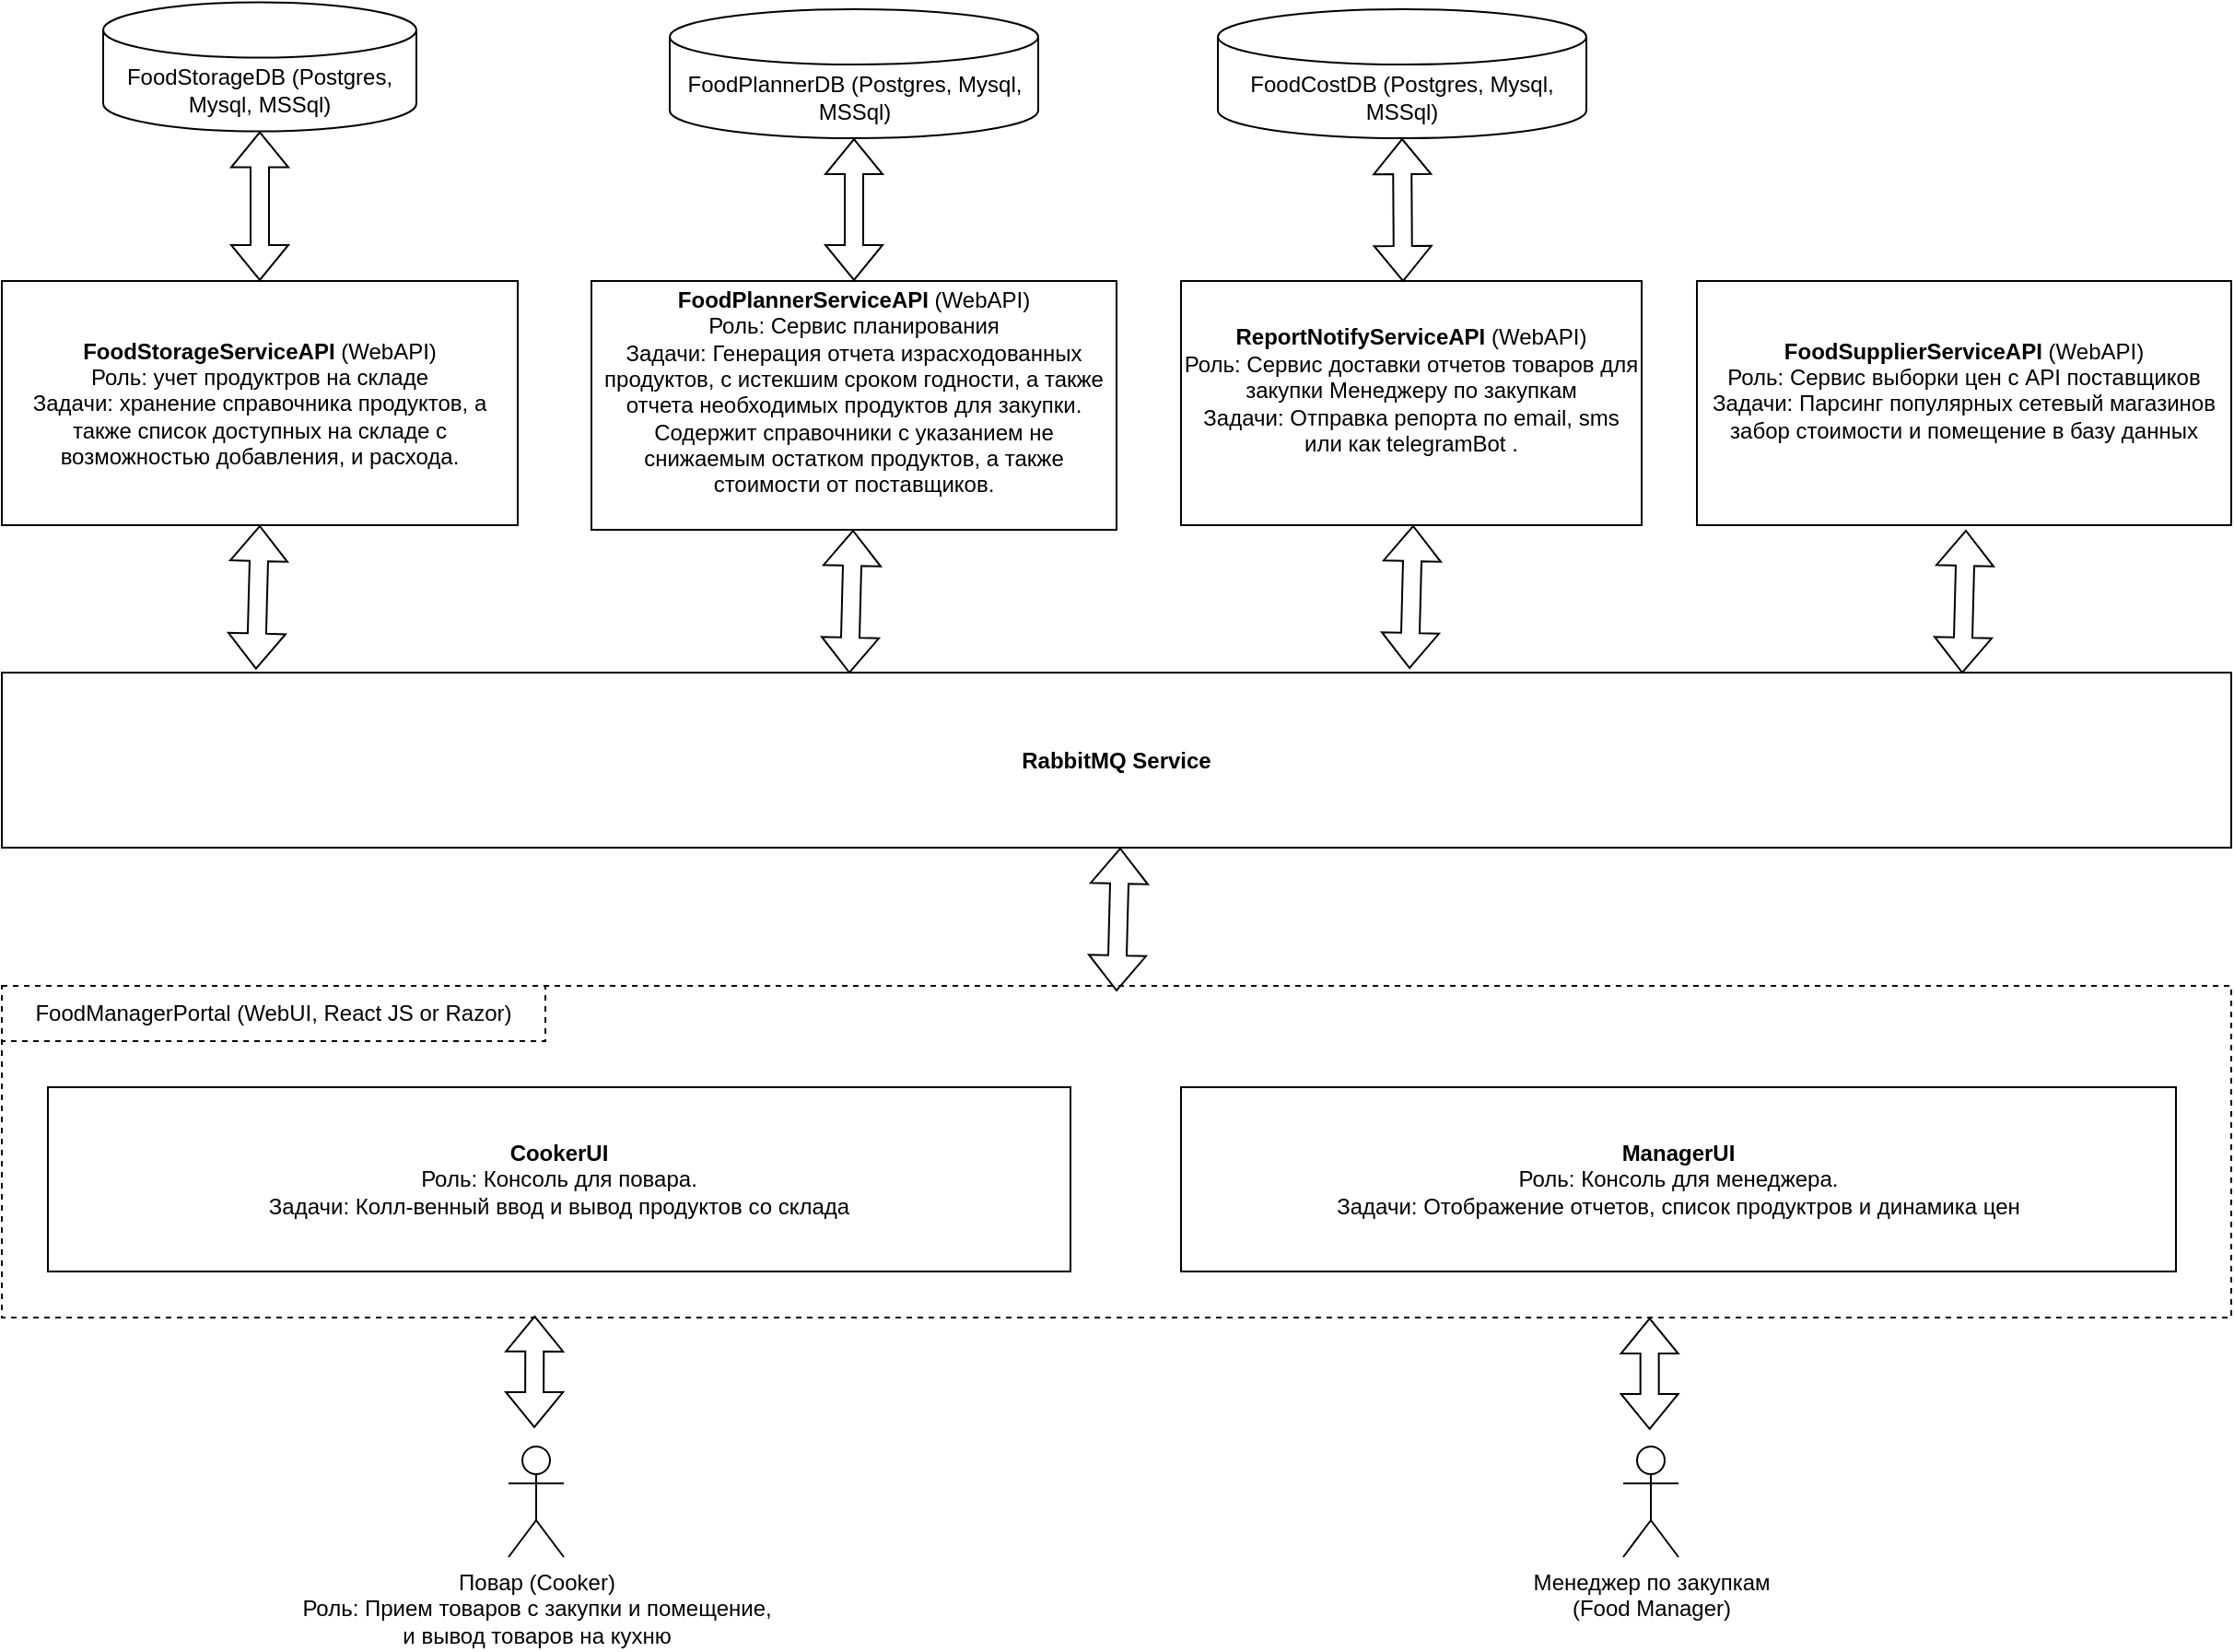 <mxfile version="22.0.0" type="device">
  <diagram name="Page-1" id="T6cko9FeHpLKsRzLdbao">
    <mxGraphModel dx="1891" dy="1093" grid="1" gridSize="10" guides="1" tooltips="1" connect="1" arrows="1" fold="1" page="1" pageScale="1" pageWidth="850" pageHeight="1100" math="0" shadow="0">
      <root>
        <mxCell id="0" />
        <mxCell id="1" parent="0" />
        <mxCell id="_-U-S_5GEpXPM-ycMZ6S-1" value="FoodStorageDB (Postgres, Mysql, MSSql)" style="shape=cylinder3;whiteSpace=wrap;html=1;boundedLbl=1;backgroundOutline=1;size=15;" parent="1" vertex="1">
          <mxGeometry x="205" y="66.25" width="170" height="70" as="geometry" />
        </mxCell>
        <mxCell id="_-U-S_5GEpXPM-ycMZ6S-2" value="&lt;b&gt;FoodStorageServiceAPI&amp;nbsp;&lt;/b&gt;(WebAPI)&lt;br&gt;Роль: учет продуктров на складе&lt;br&gt;Задачи: хранение справочника продуктов, а также список доступных на складе с возможностью добавления, и расхода." style="rounded=0;whiteSpace=wrap;html=1;" parent="1" vertex="1">
          <mxGeometry x="150" y="217.5" width="280" height="132.5" as="geometry" />
        </mxCell>
        <mxCell id="_-U-S_5GEpXPM-ycMZ6S-3" value="&lt;b&gt;FoodPlannerServiceAPI&lt;/b&gt; (WebAPI)&lt;br&gt;Роль: Сервис планирования&lt;br&gt;Задачи: Генерация отчета израсходованных продуктов, c истекшим сроком годности, а также отчета необходимых продуктов для закупки. Содержит справочники с указанием не снижаемым остатком продуктов, а также стоимости от поставщиков.&lt;br&gt;&amp;nbsp;" style="rounded=0;whiteSpace=wrap;html=1;" parent="1" vertex="1">
          <mxGeometry x="470" y="217.5" width="285" height="135" as="geometry" />
        </mxCell>
        <mxCell id="_-U-S_5GEpXPM-ycMZ6S-4" value="Повар (Cooker)&lt;br&gt;Роль: Прием товаров с закупки и помещение, &lt;br&gt;и вывод товаров на кухню" style="shape=umlActor;verticalLabelPosition=bottom;verticalAlign=top;html=1;outlineConnect=0;" parent="1" vertex="1">
          <mxGeometry x="425" y="850" width="30" height="60" as="geometry" />
        </mxCell>
        <mxCell id="_-U-S_5GEpXPM-ycMZ6S-5" value="Менеджер по закупкам&lt;br&gt;(Food Manager)" style="shape=umlActor;verticalLabelPosition=bottom;verticalAlign=top;html=1;outlineConnect=0;" parent="1" vertex="1">
          <mxGeometry x="1030" y="850" width="30" height="60" as="geometry" />
        </mxCell>
        <mxCell id="_-U-S_5GEpXPM-ycMZ6S-10" value="&lt;b&gt;ReportNotifyServiceAPI&lt;/b&gt;&amp;nbsp;(WebAPI)&lt;br&gt;Роль: Сервис доставки отчетов товаров для закупки Менеджеру по закупкам&lt;br&gt;Задачи: Отправка репорта по email, sms или как telegramBot .&lt;br&gt;&amp;nbsp;" style="rounded=0;whiteSpace=wrap;html=1;" parent="1" vertex="1">
          <mxGeometry x="790" y="217.5" width="250" height="132.5" as="geometry" />
        </mxCell>
        <mxCell id="_-U-S_5GEpXPM-ycMZ6S-12" value="" style="shape=flexArrow;endArrow=classic;startArrow=classic;html=1;rounded=0;entryX=0.5;entryY=1;entryDx=0;entryDy=0;entryPerimeter=0;exitX=0.5;exitY=0;exitDx=0;exitDy=0;" parent="1" source="_-U-S_5GEpXPM-ycMZ6S-2" target="_-U-S_5GEpXPM-ycMZ6S-1" edge="1">
          <mxGeometry width="100" height="100" relative="1" as="geometry">
            <mxPoint x="130" y="250" as="sourcePoint" />
            <mxPoint x="230" y="150" as="targetPoint" />
          </mxGeometry>
        </mxCell>
        <mxCell id="_-U-S_5GEpXPM-ycMZ6S-13" value="FoodPlannerDB (Postgres, Mysql, MSSql)" style="shape=cylinder3;whiteSpace=wrap;html=1;boundedLbl=1;backgroundOutline=1;size=15;" parent="1" vertex="1">
          <mxGeometry x="512.5" y="70" width="200" height="70" as="geometry" />
        </mxCell>
        <mxCell id="_-U-S_5GEpXPM-ycMZ6S-14" value="" style="shape=flexArrow;endArrow=classic;startArrow=classic;html=1;rounded=0;entryX=0.5;entryY=1;entryDx=0;entryDy=0;entryPerimeter=0;" parent="1" source="_-U-S_5GEpXPM-ycMZ6S-3" target="_-U-S_5GEpXPM-ycMZ6S-13" edge="1">
          <mxGeometry width="100" height="100" relative="1" as="geometry">
            <mxPoint x="460" y="270" as="sourcePoint" />
            <mxPoint x="560" y="170" as="targetPoint" />
          </mxGeometry>
        </mxCell>
        <mxCell id="_-U-S_5GEpXPM-ycMZ6S-22" value="" style="rounded=0;whiteSpace=wrap;html=1;dashed=1;" parent="1" vertex="1">
          <mxGeometry x="150" y="600" width="1210" height="180" as="geometry" />
        </mxCell>
        <mxCell id="_-U-S_5GEpXPM-ycMZ6S-23" value="&lt;b&gt;CookerUI&lt;/b&gt;&lt;br&gt;Роль: Консоль для повара.&lt;br&gt;Задачи: Колл-венный ввод и вывод продуктов со склада" style="rounded=0;whiteSpace=wrap;html=1;" parent="1" vertex="1">
          <mxGeometry x="175" y="655" width="555" height="100" as="geometry" />
        </mxCell>
        <mxCell id="_-U-S_5GEpXPM-ycMZ6S-24" value="&lt;b&gt;ManagerUI&lt;/b&gt;&lt;br&gt;Роль: Консоль для менеджера.&lt;br&gt;Задачи: Отображение отчетов, список продуктров и динамика цен" style="rounded=0;whiteSpace=wrap;html=1;" parent="1" vertex="1">
          <mxGeometry x="790" y="655" width="540" height="100" as="geometry" />
        </mxCell>
        <mxCell id="_-U-S_5GEpXPM-ycMZ6S-25" value="FoodManagerPortal (WebUI, React JS or Razor)" style="text;html=1;strokeColor=default;fillColor=none;align=center;verticalAlign=middle;whiteSpace=wrap;rounded=0;dashed=1;" parent="1" vertex="1">
          <mxGeometry x="150" y="600" width="295" height="30" as="geometry" />
        </mxCell>
        <mxCell id="_-U-S_5GEpXPM-ycMZ6S-33" value="&lt;b&gt;FoodSupplierServiceAPI&lt;/b&gt; (WebAPI)&lt;br&gt;Роль: Сервис выборки цен с API поставщиков&lt;br&gt;Задачи: Парсинг популярных сетевый магазинов забор стоимости и помещение в базу данных&lt;br&gt;&amp;nbsp;" style="rounded=0;whiteSpace=wrap;html=1;" parent="1" vertex="1">
          <mxGeometry x="1070" y="217.5" width="290" height="132.5" as="geometry" />
        </mxCell>
        <mxCell id="_-U-S_5GEpXPM-ycMZ6S-37" value="FoodCostDB (Postgres, Mysql, MSSql)" style="shape=cylinder3;whiteSpace=wrap;html=1;boundedLbl=1;backgroundOutline=1;size=15;" parent="1" vertex="1">
          <mxGeometry x="810" y="70" width="200" height="70" as="geometry" />
        </mxCell>
        <mxCell id="_-U-S_5GEpXPM-ycMZ6S-38" value="" style="shape=flexArrow;endArrow=classic;startArrow=classic;html=1;rounded=0;entryX=0.5;entryY=1;entryDx=0;entryDy=0;entryPerimeter=0;" parent="1" target="_-U-S_5GEpXPM-ycMZ6S-37" edge="1">
          <mxGeometry width="100" height="100" relative="1" as="geometry">
            <mxPoint x="910.5" y="218" as="sourcePoint" />
            <mxPoint x="857.5" y="170" as="targetPoint" />
          </mxGeometry>
        </mxCell>
        <mxCell id="EZJYrZKHXKxH80ixJi9q-1" value="&lt;b&gt;RabbitMQ Service&lt;br&gt;&lt;/b&gt;" style="rounded=0;whiteSpace=wrap;html=1;" vertex="1" parent="1">
          <mxGeometry x="150" y="430" width="1210" height="95" as="geometry" />
        </mxCell>
        <mxCell id="EZJYrZKHXKxH80ixJi9q-6" value="" style="shape=flexArrow;endArrow=classic;startArrow=classic;html=1;rounded=0;exitX=0.114;exitY=-0.018;exitDx=0;exitDy=0;exitPerimeter=0;" edge="1" parent="1" source="EZJYrZKHXKxH80ixJi9q-1">
          <mxGeometry width="100" height="100" relative="1" as="geometry">
            <mxPoint x="190" y="450" as="sourcePoint" />
            <mxPoint x="290" y="350" as="targetPoint" />
          </mxGeometry>
        </mxCell>
        <mxCell id="EZJYrZKHXKxH80ixJi9q-7" value="" style="shape=flexArrow;endArrow=classic;startArrow=classic;html=1;rounded=0;exitX=0.114;exitY=-0.018;exitDx=0;exitDy=0;exitPerimeter=0;" edge="1" parent="1">
          <mxGeometry width="100" height="100" relative="1" as="geometry">
            <mxPoint x="610" y="430.5" as="sourcePoint" />
            <mxPoint x="612" y="352.5" as="targetPoint" />
          </mxGeometry>
        </mxCell>
        <mxCell id="EZJYrZKHXKxH80ixJi9q-8" value="" style="shape=flexArrow;endArrow=classic;startArrow=classic;html=1;rounded=0;exitX=0.114;exitY=-0.018;exitDx=0;exitDy=0;exitPerimeter=0;" edge="1" parent="1">
          <mxGeometry width="100" height="100" relative="1" as="geometry">
            <mxPoint x="914" y="428" as="sourcePoint" />
            <mxPoint x="916" y="350" as="targetPoint" />
          </mxGeometry>
        </mxCell>
        <mxCell id="EZJYrZKHXKxH80ixJi9q-9" value="" style="shape=flexArrow;endArrow=classic;startArrow=classic;html=1;rounded=0;exitX=0.114;exitY=-0.018;exitDx=0;exitDy=0;exitPerimeter=0;" edge="1" parent="1">
          <mxGeometry width="100" height="100" relative="1" as="geometry">
            <mxPoint x="1214" y="430.5" as="sourcePoint" />
            <mxPoint x="1216" y="352.5" as="targetPoint" />
          </mxGeometry>
        </mxCell>
        <mxCell id="EZJYrZKHXKxH80ixJi9q-11" value="" style="shape=flexArrow;endArrow=classic;startArrow=classic;html=1;rounded=0;exitX=0.114;exitY=-0.018;exitDx=0;exitDy=0;exitPerimeter=0;" edge="1" parent="1">
          <mxGeometry width="100" height="100" relative="1" as="geometry">
            <mxPoint x="755" y="603" as="sourcePoint" />
            <mxPoint x="757" y="525" as="targetPoint" />
          </mxGeometry>
        </mxCell>
        <mxCell id="EZJYrZKHXKxH80ixJi9q-12" value="" style="shape=flexArrow;endArrow=classic;startArrow=classic;html=1;rounded=0;entryX=0.239;entryY=0.994;entryDx=0;entryDy=0;entryPerimeter=0;" edge="1" parent="1" target="_-U-S_5GEpXPM-ycMZ6S-22">
          <mxGeometry width="100" height="100" relative="1" as="geometry">
            <mxPoint x="439" y="840" as="sourcePoint" />
            <mxPoint x="445" y="790" as="targetPoint" />
          </mxGeometry>
        </mxCell>
        <mxCell id="EZJYrZKHXKxH80ixJi9q-13" value="" style="shape=flexArrow;endArrow=classic;startArrow=classic;html=1;rounded=0;entryX=0.239;entryY=0.994;entryDx=0;entryDy=0;entryPerimeter=0;" edge="1" parent="1">
          <mxGeometry width="100" height="100" relative="1" as="geometry">
            <mxPoint x="1044.33" y="841" as="sourcePoint" />
            <mxPoint x="1044.33" y="780" as="targetPoint" />
          </mxGeometry>
        </mxCell>
      </root>
    </mxGraphModel>
  </diagram>
</mxfile>

